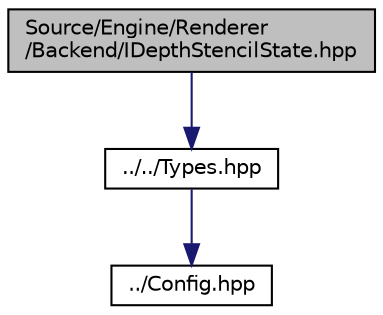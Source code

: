 digraph "Source/Engine/Renderer/Backend/IDepthStencilState.hpp"
{
  edge [fontname="Helvetica",fontsize="10",labelfontname="Helvetica",labelfontsize="10"];
  node [fontname="Helvetica",fontsize="10",shape=record];
  Node1 [label="Source/Engine/Renderer\l/Backend/IDepthStencilState.hpp",height=0.2,width=0.4,color="black", fillcolor="grey75", style="filled", fontcolor="black"];
  Node1 -> Node2 [color="midnightblue",fontsize="10",style="solid",fontname="Helvetica"];
  Node2 [label="../../Types.hpp",height=0.2,width=0.4,color="black", fillcolor="white", style="filled",URL="$Types_8hpp.html"];
  Node2 -> Node3 [color="midnightblue",fontsize="10",style="solid",fontname="Helvetica"];
  Node3 [label="../Config.hpp",height=0.2,width=0.4,color="black", fillcolor="white", style="filled",URL="$Config_8hpp.html"];
}
